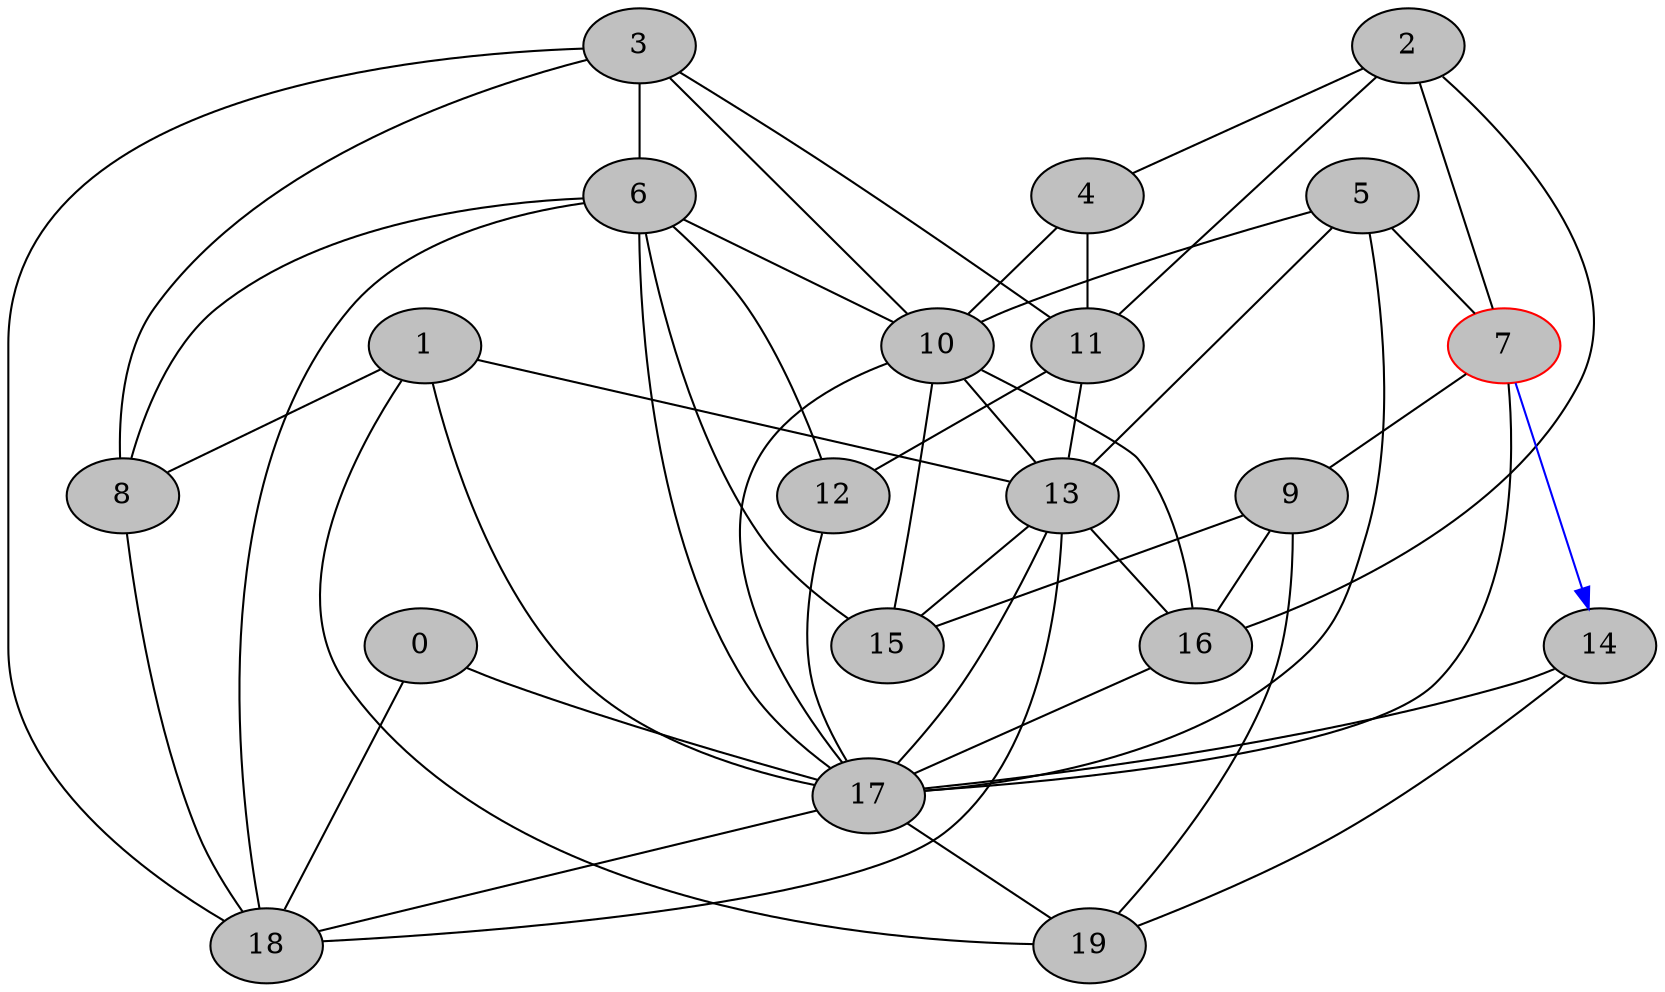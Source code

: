 // network test graph
digraph
{
	0 [fillcolor=gray,style=filled,]
	1 [fillcolor=gray,style=filled,]
	2 [fillcolor=gray,style=filled,]
	3 [fillcolor=gray,style=filled,]
	4 [fillcolor=gray,style=filled,]
	5 [fillcolor=gray,style=filled,]
	6 [fillcolor=gray,style=filled,]
	7 [fillcolor=gray,style=filled,color=red,]
	8 [fillcolor=gray,style=filled,]
	9 [fillcolor=gray,style=filled,]
	10 [fillcolor=gray,style=filled,]
	11 [fillcolor=gray,style=filled,]
	12 [fillcolor=gray,style=filled,]
	13 [fillcolor=gray,style=filled,]
	14 [fillcolor=gray,style=filled,]
	15 [fillcolor=gray,style=filled,]
	16 [fillcolor=gray,style=filled,]
	17 [fillcolor=gray,style=filled,]
	18 [fillcolor=gray,style=filled,]
	19 [fillcolor=gray,style=filled,]
	0 -> 17 [dir=none]
	0 -> 18 [dir=none]
	1 -> 8 [dir=none]
	1 -> 13 [dir=none]
	1 -> 17 [dir=none]
	1 -> 19 [dir=none]
	2 -> 4 [dir=none]
	2 -> 7 [dir=none]
	2 -> 11 [dir=none]
	2 -> 16 [dir=none]
	3 -> 6 [dir=none]
	3 -> 8 [dir=none]
	3 -> 10 [dir=none]
	3 -> 11 [dir=none]
	3 -> 18 [dir=none]
	4 -> 10 [dir=none]
	4 -> 11 [dir=none]
	5 -> 7 [dir=none]
	5 -> 10 [dir=none]
	5 -> 13 [dir=none]
	5 -> 17 [dir=none]
	6 -> 8 [dir=none]
	6 -> 10 [dir=none]
	6 -> 12 [dir=none]
	6 -> 15 [dir=none]
	6 -> 17 [dir=none]
	6 -> 18 [dir=none]
	7 -> 9 [dir=none]
	7 -> 14 [dir=forward,color=blue,]
	7 -> 17 [dir=none]
	8 -> 18 [dir=none]
	9 -> 15 [dir=none]
	9 -> 16 [dir=none]
	9 -> 19 [dir=none]
	10 -> 13 [dir=none]
	10 -> 15 [dir=none]
	10 -> 16 [dir=none]
	10 -> 17 [dir=none]
	11 -> 12 [dir=none]
	11 -> 13 [dir=none]
	12 -> 17 [dir=none]
	13 -> 15 [dir=none]
	13 -> 16 [dir=none]
	13 -> 17 [dir=none]
	13 -> 18 [dir=none]
	14 -> 17 [dir=none]
	14 -> 19 [dir=none]
	16 -> 17 [dir=none]
	17 -> 18 [dir=none]
	17 -> 19 [dir=none]
}